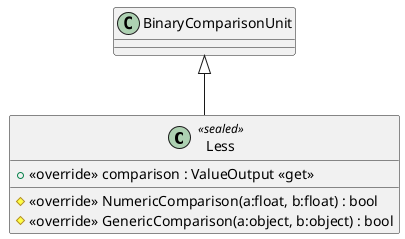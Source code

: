@startuml
class Less <<sealed>> {
    + <<override>> comparison : ValueOutput <<get>>
    # <<override>> NumericComparison(a:float, b:float) : bool
    # <<override>> GenericComparison(a:object, b:object) : bool
}
BinaryComparisonUnit <|-- Less
@enduml
